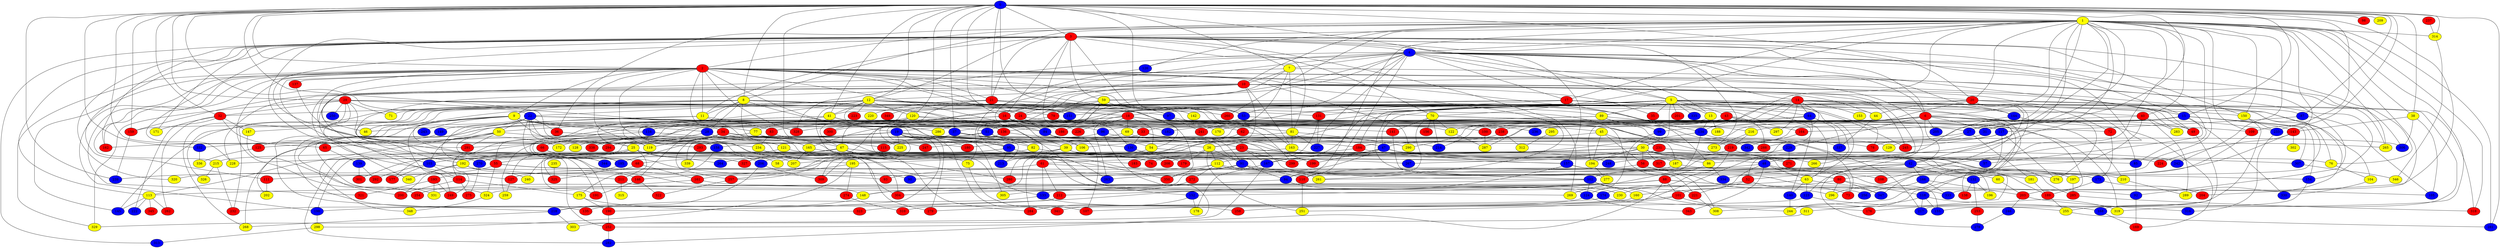 graph {
0 [style = filled fillcolor = blue];
1 [style = filled fillcolor = yellow];
2 [style = filled fillcolor = red];
3 [style = filled fillcolor = red];
4 [style = filled fillcolor = blue];
5 [style = filled fillcolor = yellow];
6 [style = filled fillcolor = red];
7 [style = filled fillcolor = yellow];
8 [style = filled fillcolor = yellow];
9 [style = filled fillcolor = yellow];
10 [style = filled fillcolor = red];
11 [style = filled fillcolor = yellow];
12 [style = filled fillcolor = yellow];
13 [style = filled fillcolor = yellow];
14 [style = filled fillcolor = red];
15 [style = filled fillcolor = blue];
16 [style = filled fillcolor = red];
17 [style = filled fillcolor = red];
18 [style = filled fillcolor = red];
19 [style = filled fillcolor = blue];
20 [style = filled fillcolor = red];
21 [style = filled fillcolor = red];
22 [style = filled fillcolor = blue];
23 [style = filled fillcolor = red];
24 [style = filled fillcolor = red];
25 [style = filled fillcolor = yellow];
26 [style = filled fillcolor = yellow];
27 [style = filled fillcolor = blue];
28 [style = filled fillcolor = blue];
29 [style = filled fillcolor = red];
30 [style = filled fillcolor = yellow];
31 [style = filled fillcolor = blue];
32 [style = filled fillcolor = red];
33 [style = filled fillcolor = red];
34 [style = filled fillcolor = red];
35 [style = filled fillcolor = red];
36 [style = filled fillcolor = red];
37 [style = filled fillcolor = blue];
38 [style = filled fillcolor = yellow];
39 [style = filled fillcolor = yellow];
40 [style = filled fillcolor = red];
41 [style = filled fillcolor = yellow];
42 [style = filled fillcolor = blue];
43 [style = filled fillcolor = red];
44 [style = filled fillcolor = yellow];
45 [style = filled fillcolor = yellow];
46 [style = filled fillcolor = yellow];
47 [style = filled fillcolor = blue];
48 [style = filled fillcolor = blue];
49 [style = filled fillcolor = red];
50 [style = filled fillcolor = yellow];
51 [style = filled fillcolor = blue];
52 [style = filled fillcolor = red];
53 [style = filled fillcolor = blue];
54 [style = filled fillcolor = yellow];
55 [style = filled fillcolor = red];
56 [style = filled fillcolor = red];
57 [style = filled fillcolor = blue];
58 [style = filled fillcolor = yellow];
59 [style = filled fillcolor = yellow];
60 [style = filled fillcolor = yellow];
61 [style = filled fillcolor = red];
62 [style = filled fillcolor = red];
63 [style = filled fillcolor = yellow];
64 [style = filled fillcolor = blue];
65 [style = filled fillcolor = red];
66 [style = filled fillcolor = red];
67 [style = filled fillcolor = yellow];
68 [style = filled fillcolor = red];
69 [style = filled fillcolor = yellow];
70 [style = filled fillcolor = yellow];
71 [style = filled fillcolor = yellow];
72 [style = filled fillcolor = red];
73 [style = filled fillcolor = red];
74 [style = filled fillcolor = red];
75 [style = filled fillcolor = yellow];
76 [style = filled fillcolor = yellow];
77 [style = filled fillcolor = yellow];
78 [style = filled fillcolor = red];
79 [style = filled fillcolor = red];
80 [style = filled fillcolor = red];
81 [style = filled fillcolor = yellow];
82 [style = filled fillcolor = yellow];
83 [style = filled fillcolor = red];
84 [style = filled fillcolor = blue];
85 [style = filled fillcolor = blue];
86 [style = filled fillcolor = yellow];
87 [style = filled fillcolor = blue];
88 [style = filled fillcolor = red];
89 [style = filled fillcolor = yellow];
90 [style = filled fillcolor = blue];
91 [style = filled fillcolor = blue];
92 [style = filled fillcolor = blue];
93 [style = filled fillcolor = red];
94 [style = filled fillcolor = blue];
95 [style = filled fillcolor = blue];
96 [style = filled fillcolor = blue];
97 [style = filled fillcolor = blue];
98 [style = filled fillcolor = red];
99 [style = filled fillcolor = blue];
100 [style = filled fillcolor = red];
101 [style = filled fillcolor = red];
102 [style = filled fillcolor = blue];
103 [style = filled fillcolor = blue];
104 [style = filled fillcolor = yellow];
105 [style = filled fillcolor = blue];
106 [style = filled fillcolor = yellow];
107 [style = filled fillcolor = red];
108 [style = filled fillcolor = red];
109 [style = filled fillcolor = red];
110 [style = filled fillcolor = red];
111 [style = filled fillcolor = red];
112 [style = filled fillcolor = yellow];
113 [style = filled fillcolor = yellow];
114 [style = filled fillcolor = red];
115 [style = filled fillcolor = red];
116 [style = filled fillcolor = blue];
117 [style = filled fillcolor = blue];
118 [style = filled fillcolor = blue];
119 [style = filled fillcolor = yellow];
120 [style = filled fillcolor = yellow];
121 [style = filled fillcolor = yellow];
122 [style = filled fillcolor = yellow];
123 [style = filled fillcolor = blue];
124 [style = filled fillcolor = blue];
125 [style = filled fillcolor = red];
126 [style = filled fillcolor = blue];
127 [style = filled fillcolor = red];
128 [style = filled fillcolor = yellow];
129 [style = filled fillcolor = yellow];
130 [style = filled fillcolor = blue];
131 [style = filled fillcolor = red];
132 [style = filled fillcolor = blue];
133 [style = filled fillcolor = blue];
134 [style = filled fillcolor = blue];
135 [style = filled fillcolor = red];
136 [style = filled fillcolor = red];
137 [style = filled fillcolor = red];
138 [style = filled fillcolor = red];
139 [style = filled fillcolor = blue];
140 [style = filled fillcolor = blue];
141 [style = filled fillcolor = red];
142 [style = filled fillcolor = yellow];
143 [style = filled fillcolor = red];
144 [style = filled fillcolor = blue];
145 [style = filled fillcolor = blue];
146 [style = filled fillcolor = red];
147 [style = filled fillcolor = yellow];
148 [style = filled fillcolor = yellow];
149 [style = filled fillcolor = blue];
150 [style = filled fillcolor = yellow];
151 [style = filled fillcolor = blue];
152 [style = filled fillcolor = blue];
153 [style = filled fillcolor = yellow];
154 [style = filled fillcolor = blue];
155 [style = filled fillcolor = blue];
156 [style = filled fillcolor = red];
157 [style = filled fillcolor = blue];
158 [style = filled fillcolor = blue];
159 [style = filled fillcolor = red];
160 [style = filled fillcolor = yellow];
161 [style = filled fillcolor = red];
162 [style = filled fillcolor = red];
163 [style = filled fillcolor = yellow];
164 [style = filled fillcolor = red];
165 [style = filled fillcolor = yellow];
166 [style = filled fillcolor = blue];
167 [style = filled fillcolor = blue];
168 [style = filled fillcolor = blue];
169 [style = filled fillcolor = red];
170 [style = filled fillcolor = yellow];
171 [style = filled fillcolor = yellow];
172 [style = filled fillcolor = yellow];
173 [style = filled fillcolor = blue];
174 [style = filled fillcolor = blue];
175 [style = filled fillcolor = yellow];
176 [style = filled fillcolor = red];
177 [style = filled fillcolor = red];
178 [style = filled fillcolor = yellow];
179 [style = filled fillcolor = red];
180 [style = filled fillcolor = red];
181 [style = filled fillcolor = yellow];
182 [style = filled fillcolor = blue];
183 [style = filled fillcolor = red];
184 [style = filled fillcolor = red];
185 [style = filled fillcolor = blue];
186 [style = filled fillcolor = red];
187 [style = filled fillcolor = yellow];
188 [style = filled fillcolor = yellow];
189 [style = filled fillcolor = red];
190 [style = filled fillcolor = red];
191 [style = filled fillcolor = red];
192 [style = filled fillcolor = yellow];
193 [style = filled fillcolor = red];
194 [style = filled fillcolor = yellow];
195 [style = filled fillcolor = yellow];
196 [style = filled fillcolor = yellow];
197 [style = filled fillcolor = yellow];
198 [style = filled fillcolor = blue];
199 [style = filled fillcolor = red];
200 [style = filled fillcolor = red];
201 [style = filled fillcolor = red];
202 [style = filled fillcolor = yellow];
203 [style = filled fillcolor = red];
204 [style = filled fillcolor = red];
205 [style = filled fillcolor = blue];
206 [style = filled fillcolor = blue];
207 [style = filled fillcolor = yellow];
208 [style = filled fillcolor = red];
209 [style = filled fillcolor = yellow];
210 [style = filled fillcolor = yellow];
211 [style = filled fillcolor = red];
212 [style = filled fillcolor = red];
213 [style = filled fillcolor = blue];
214 [style = filled fillcolor = blue];
215 [style = filled fillcolor = yellow];
216 [style = filled fillcolor = yellow];
217 [style = filled fillcolor = blue];
218 [style = filled fillcolor = blue];
219 [style = filled fillcolor = red];
220 [style = filled fillcolor = yellow];
221 [style = filled fillcolor = red];
222 [style = filled fillcolor = blue];
223 [style = filled fillcolor = red];
224 [style = filled fillcolor = red];
225 [style = filled fillcolor = yellow];
226 [style = filled fillcolor = red];
227 [style = filled fillcolor = blue];
228 [style = filled fillcolor = yellow];
229 [style = filled fillcolor = blue];
230 [style = filled fillcolor = yellow];
231 [style = filled fillcolor = red];
232 [style = filled fillcolor = red];
233 [style = filled fillcolor = blue];
234 [style = filled fillcolor = yellow];
235 [style = filled fillcolor = yellow];
236 [style = filled fillcolor = blue];
237 [style = filled fillcolor = red];
238 [style = filled fillcolor = red];
239 [style = filled fillcolor = blue];
240 [style = filled fillcolor = yellow];
241 [style = filled fillcolor = red];
242 [style = filled fillcolor = blue];
243 [style = filled fillcolor = blue];
244 [style = filled fillcolor = yellow];
245 [style = filled fillcolor = red];
246 [style = filled fillcolor = blue];
247 [style = filled fillcolor = red];
248 [style = filled fillcolor = blue];
249 [style = filled fillcolor = red];
250 [style = filled fillcolor = blue];
251 [style = filled fillcolor = yellow];
252 [style = filled fillcolor = red];
253 [style = filled fillcolor = red];
254 [style = filled fillcolor = red];
255 [style = filled fillcolor = yellow];
256 [style = filled fillcolor = blue];
257 [style = filled fillcolor = red];
258 [style = filled fillcolor = red];
259 [style = filled fillcolor = yellow];
260 [style = filled fillcolor = red];
261 [style = filled fillcolor = yellow];
262 [style = filled fillcolor = red];
263 [style = filled fillcolor = blue];
264 [style = filled fillcolor = blue];
265 [style = filled fillcolor = yellow];
266 [style = filled fillcolor = yellow];
267 [style = filled fillcolor = blue];
268 [style = filled fillcolor = yellow];
269 [style = filled fillcolor = yellow];
270 [style = filled fillcolor = blue];
271 [style = filled fillcolor = red];
272 [style = filled fillcolor = red];
273 [style = filled fillcolor = yellow];
274 [style = filled fillcolor = red];
275 [style = filled fillcolor = red];
276 [style = filled fillcolor = yellow];
277 [style = filled fillcolor = yellow];
278 [style = filled fillcolor = blue];
279 [style = filled fillcolor = red];
280 [style = filled fillcolor = red];
281 [style = filled fillcolor = blue];
282 [style = filled fillcolor = blue];
283 [style = filled fillcolor = yellow];
284 [style = filled fillcolor = red];
285 [style = filled fillcolor = red];
286 [style = filled fillcolor = yellow];
287 [style = filled fillcolor = yellow];
288 [style = filled fillcolor = red];
289 [style = filled fillcolor = yellow];
290 [style = filled fillcolor = yellow];
291 [style = filled fillcolor = red];
292 [style = filled fillcolor = red];
293 [style = filled fillcolor = red];
294 [style = filled fillcolor = red];
295 [style = filled fillcolor = yellow];
296 [style = filled fillcolor = yellow];
297 [style = filled fillcolor = yellow];
298 [style = filled fillcolor = yellow];
299 [style = filled fillcolor = red];
300 [style = filled fillcolor = red];
301 [style = filled fillcolor = red];
302 [style = filled fillcolor = yellow];
303 [style = filled fillcolor = yellow];
304 [style = filled fillcolor = red];
305 [style = filled fillcolor = yellow];
306 [style = filled fillcolor = blue];
307 [style = filled fillcolor = blue];
308 [style = filled fillcolor = yellow];
309 [style = filled fillcolor = red];
310 [style = filled fillcolor = red];
311 [style = filled fillcolor = yellow];
312 [style = filled fillcolor = yellow];
313 [style = filled fillcolor = blue];
314 [style = filled fillcolor = yellow];
315 [style = filled fillcolor = yellow];
316 [style = filled fillcolor = blue];
317 [style = filled fillcolor = red];
318 [style = filled fillcolor = red];
319 [style = filled fillcolor = yellow];
320 [style = filled fillcolor = yellow];
321 [style = filled fillcolor = red];
322 [style = filled fillcolor = red];
323 [style = filled fillcolor = red];
324 [style = filled fillcolor = yellow];
325 [style = filled fillcolor = red];
326 [style = filled fillcolor = yellow];
327 [style = filled fillcolor = red];
328 [style = filled fillcolor = red];
329 [style = filled fillcolor = yellow];
330 [style = filled fillcolor = blue];
331 [style = filled fillcolor = yellow];
332 [style = filled fillcolor = blue];
333 [style = filled fillcolor = blue];
334 [style = filled fillcolor = blue];
335 [style = filled fillcolor = blue];
336 [style = filled fillcolor = yellow];
337 [style = filled fillcolor = blue];
338 [style = filled fillcolor = red];
339 [style = filled fillcolor = yellow];
340 [style = filled fillcolor = yellow];
341 [style = filled fillcolor = red];
342 [style = filled fillcolor = blue];
343 [style = filled fillcolor = red];
344 [style = filled fillcolor = blue];
345 [style = filled fillcolor = red];
346 [style = filled fillcolor = yellow];
347 [style = filled fillcolor = blue];
348 [style = filled fillcolor = yellow];
349 [style = filled fillcolor = red];
350 [style = filled fillcolor = red];
0 -- 8;
0 -- 12;
0 -- 15;
0 -- 16;
0 -- 21;
0 -- 22;
0 -- 29;
0 -- 31;
0 -- 32;
0 -- 37;
0 -- 38;
0 -- 41;
0 -- 53;
0 -- 54;
0 -- 65;
0 -- 7;
0 -- 3;
0 -- 2;
0 -- 1;
0 -- 87;
0 -- 98;
0 -- 109;
0 -- 120;
0 -- 123;
0 -- 157;
0 -- 158;
0 -- 159;
0 -- 180;
0 -- 209;
0 -- 233;
0 -- 239;
0 -- 281;
0 -- 314;
0 -- 332;
0 -- 333;
1 -- 2;
1 -- 3;
1 -- 4;
1 -- 6;
1 -- 8;
1 -- 10;
1 -- 12;
1 -- 17;
1 -- 20;
1 -- 27;
1 -- 36;
1 -- 38;
1 -- 40;
1 -- 48;
1 -- 52;
1 -- 70;
1 -- 78;
1 -- 80;
1 -- 86;
1 -- 94;
1 -- 109;
1 -- 126;
1 -- 134;
1 -- 143;
1 -- 150;
1 -- 164;
1 -- 204;
1 -- 242;
1 -- 260;
1 -- 265;
1 -- 281;
1 -- 314;
1 -- 318;
1 -- 319;
2 -- 9;
2 -- 10;
2 -- 11;
2 -- 18;
2 -- 21;
2 -- 24;
2 -- 34;
2 -- 46;
2 -- 58;
2 -- 84;
2 -- 95;
2 -- 97;
2 -- 134;
2 -- 137;
2 -- 145;
2 -- 154;
2 -- 162;
2 -- 163;
2 -- 195;
2 -- 198;
2 -- 215;
2 -- 252;
2 -- 254;
2 -- 261;
2 -- 278;
2 -- 289;
2 -- 290;
2 -- 291;
2 -- 321;
2 -- 328;
2 -- 329;
3 -- 4;
3 -- 5;
3 -- 6;
3 -- 11;
3 -- 16;
3 -- 20;
3 -- 21;
3 -- 25;
3 -- 59;
3 -- 70;
3 -- 76;
3 -- 81;
3 -- 85;
3 -- 111;
3 -- 113;
3 -- 150;
3 -- 162;
3 -- 171;
3 -- 226;
3 -- 228;
3 -- 238;
3 -- 269;
3 -- 270;
3 -- 273;
3 -- 313;
3 -- 320;
4 -- 5;
4 -- 6;
4 -- 7;
4 -- 13;
4 -- 14;
4 -- 15;
4 -- 16;
4 -- 17;
4 -- 49;
4 -- 53;
4 -- 59;
4 -- 75;
4 -- 110;
4 -- 126;
4 -- 144;
4 -- 227;
4 -- 265;
4 -- 286;
4 -- 306;
4 -- 328;
5 -- 13;
5 -- 30;
5 -- 35;
5 -- 43;
5 -- 44;
5 -- 46;
5 -- 51;
5 -- 63;
5 -- 64;
5 -- 67;
5 -- 76;
5 -- 78;
5 -- 89;
5 -- 102;
5 -- 118;
5 -- 136;
5 -- 150;
5 -- 151;
5 -- 167;
5 -- 184;
5 -- 185;
5 -- 201;
5 -- 335;
6 -- 28;
6 -- 30;
6 -- 31;
6 -- 39;
6 -- 42;
6 -- 47;
6 -- 49;
6 -- 99;
6 -- 109;
6 -- 165;
6 -- 169;
6 -- 170;
6 -- 203;
6 -- 205;
6 -- 210;
6 -- 229;
6 -- 233;
6 -- 238;
6 -- 291;
7 -- 10;
7 -- 33;
7 -- 79;
7 -- 81;
7 -- 92;
7 -- 228;
8 -- 9;
8 -- 11;
8 -- 28;
8 -- 32;
8 -- 67;
8 -- 70;
8 -- 82;
8 -- 119;
8 -- 141;
8 -- 145;
8 -- 152;
8 -- 296;
9 -- 28;
9 -- 37;
9 -- 81;
9 -- 96;
9 -- 116;
9 -- 125;
9 -- 135;
9 -- 218;
9 -- 243;
9 -- 249;
9 -- 293;
10 -- 12;
10 -- 15;
10 -- 20;
10 -- 24;
10 -- 26;
10 -- 35;
10 -- 44;
10 -- 49;
10 -- 95;
10 -- 103;
10 -- 114;
10 -- 148;
10 -- 159;
10 -- 163;
10 -- 192;
10 -- 245;
10 -- 334;
11 -- 83;
11 -- 149;
11 -- 200;
11 -- 280;
12 -- 18;
12 -- 19;
12 -- 22;
12 -- 41;
12 -- 53;
12 -- 63;
12 -- 71;
12 -- 120;
12 -- 140;
12 -- 147;
12 -- 151;
12 -- 191;
12 -- 223;
12 -- 232;
12 -- 260;
12 -- 304;
12 -- 340;
12 -- 344;
12 -- 350;
13 -- 37;
13 -- 134;
13 -- 188;
14 -- 18;
14 -- 24;
14 -- 26;
14 -- 40;
14 -- 51;
14 -- 64;
14 -- 104;
14 -- 108;
14 -- 144;
14 -- 153;
14 -- 214;
14 -- 219;
14 -- 241;
14 -- 283;
14 -- 287;
14 -- 290;
14 -- 297;
14 -- 318;
15 -- 27;
15 -- 31;
15 -- 57;
15 -- 143;
15 -- 154;
15 -- 236;
15 -- 257;
15 -- 307;
15 -- 330;
16 -- 33;
16 -- 39;
16 -- 72;
16 -- 93;
16 -- 130;
16 -- 182;
16 -- 186;
16 -- 207;
16 -- 249;
17 -- 41;
17 -- 86;
17 -- 119;
17 -- 131;
17 -- 168;
17 -- 245;
18 -- 19;
18 -- 27;
18 -- 45;
18 -- 54;
18 -- 55;
18 -- 69;
18 -- 116;
18 -- 226;
18 -- 236;
18 -- 263;
18 -- 268;
18 -- 319;
19 -- 23;
19 -- 25;
19 -- 26;
19 -- 30;
19 -- 39;
19 -- 95;
19 -- 130;
19 -- 172;
19 -- 180;
19 -- 185;
19 -- 190;
19 -- 217;
19 -- 225;
19 -- 279;
19 -- 305;
19 -- 339;
19 -- 341;
20 -- 42;
20 -- 44;
20 -- 47;
20 -- 72;
20 -- 83;
20 -- 87;
20 -- 194;
20 -- 197;
20 -- 296;
21 -- 67;
21 -- 85;
21 -- 89;
21 -- 131;
21 -- 151;
21 -- 220;
21 -- 349;
22 -- 25;
22 -- 33;
22 -- 36;
22 -- 46;
22 -- 50;
22 -- 55;
22 -- 68;
22 -- 100;
22 -- 159;
22 -- 263;
22 -- 286;
22 -- 294;
23 -- 48;
23 -- 148;
23 -- 167;
23 -- 197;
23 -- 284;
23 -- 299;
24 -- 62;
24 -- 84;
24 -- 225;
24 -- 328;
25 -- 60;
25 -- 124;
25 -- 127;
25 -- 177;
25 -- 192;
25 -- 211;
25 -- 228;
25 -- 264;
25 -- 327;
26 -- 74;
26 -- 91;
26 -- 112;
26 -- 179;
26 -- 251;
27 -- 129;
27 -- 181;
27 -- 327;
28 -- 66;
28 -- 165;
28 -- 279;
29 -- 32;
29 -- 71;
29 -- 77;
29 -- 79;
29 -- 84;
29 -- 97;
29 -- 106;
29 -- 250;
29 -- 268;
29 -- 326;
29 -- 329;
30 -- 42;
30 -- 55;
30 -- 56;
30 -- 61;
30 -- 73;
30 -- 86;
30 -- 167;
30 -- 176;
30 -- 194;
30 -- 195;
30 -- 196;
30 -- 224;
30 -- 240;
30 -- 317;
31 -- 288;
32 -- 127;
32 -- 147;
32 -- 171;
32 -- 222;
32 -- 262;
33 -- 130;
33 -- 158;
33 -- 199;
33 -- 231;
34 -- 47;
34 -- 66;
34 -- 110;
34 -- 115;
34 -- 119;
34 -- 128;
34 -- 165;
34 -- 257;
34 -- 288;
34 -- 338;
36 -- 234;
37 -- 102;
37 -- 213;
37 -- 214;
37 -- 293;
37 -- 294;
38 -- 105;
38 -- 143;
38 -- 306;
39 -- 58;
39 -- 76;
39 -- 103;
39 -- 208;
39 -- 270;
39 -- 280;
39 -- 307;
40 -- 216;
40 -- 283;
40 -- 289;
40 -- 308;
41 -- 50;
41 -- 51;
41 -- 73;
41 -- 77;
41 -- 136;
41 -- 324;
42 -- 52;
42 -- 102;
42 -- 132;
42 -- 166;
42 -- 210;
42 -- 280;
43 -- 96;
43 -- 122;
43 -- 161;
43 -- 164;
43 -- 288;
43 -- 297;
44 -- 337;
45 -- 56;
45 -- 146;
45 -- 194;
45 -- 231;
47 -- 57;
47 -- 85;
47 -- 90;
47 -- 112;
47 -- 157;
47 -- 199;
47 -- 215;
48 -- 63;
48 -- 101;
48 -- 111;
48 -- 154;
48 -- 173;
48 -- 343;
49 -- 155;
50 -- 65;
50 -- 103;
50 -- 190;
50 -- 219;
50 -- 291;
50 -- 348;
51 -- 54;
51 -- 82;
51 -- 113;
51 -- 115;
52 -- 73;
52 -- 174;
52 -- 221;
53 -- 187;
53 -- 259;
54 -- 68;
54 -- 80;
55 -- 90;
55 -- 276;
55 -- 320;
55 -- 324;
56 -- 108;
56 -- 110;
59 -- 79;
59 -- 133;
59 -- 142;
59 -- 186;
59 -- 216;
59 -- 299;
59 -- 300;
60 -- 203;
61 -- 80;
61 -- 127;
61 -- 133;
61 -- 212;
62 -- 78;
62 -- 309;
63 -- 123;
63 -- 140;
63 -- 304;
63 -- 333;
64 -- 100;
64 -- 114;
64 -- 258;
64 -- 266;
64 -- 337;
65 -- 139;
66 -- 185;
66 -- 344;
67 -- 74;
67 -- 75;
67 -- 174;
67 -- 282;
67 -- 284;
67 -- 325;
67 -- 327;
67 -- 347;
68 -- 161;
68 -- 193;
69 -- 91;
69 -- 180;
70 -- 94;
70 -- 117;
70 -- 122;
70 -- 129;
70 -- 141;
70 -- 156;
70 -- 214;
72 -- 173;
75 -- 107;
76 -- 104;
77 -- 248;
77 -- 338;
79 -- 116;
79 -- 122;
80 -- 118;
80 -- 160;
80 -- 296;
80 -- 347;
81 -- 106;
81 -- 163;
81 -- 227;
81 -- 290;
82 -- 157;
82 -- 206;
83 -- 234;
83 -- 247;
84 -- 91;
84 -- 106;
84 -- 107;
84 -- 306;
85 -- 92;
86 -- 88;
86 -- 334;
87 -- 105;
87 -- 117;
88 -- 92;
88 -- 101;
88 -- 105;
88 -- 148;
88 -- 152;
88 -- 212;
88 -- 282;
88 -- 324;
89 -- 99;
89 -- 138;
89 -- 146;
89 -- 182;
89 -- 342;
91 -- 93;
91 -- 94;
91 -- 155;
91 -- 221;
91 -- 331;
92 -- 169;
94 -- 133;
94 -- 230;
95 -- 198;
95 -- 213;
95 -- 267;
95 -- 285;
95 -- 301;
96 -- 162;
96 -- 265;
96 -- 303;
97 -- 241;
97 -- 271;
99 -- 124;
100 -- 287;
101 -- 107;
101 -- 176;
101 -- 251;
102 -- 113;
102 -- 124;
102 -- 160;
102 -- 244;
103 -- 114;
103 -- 146;
103 -- 177;
103 -- 292;
104 -- 330;
109 -- 132;
110 -- 251;
111 -- 202;
112 -- 181;
112 -- 239;
112 -- 261;
112 -- 272;
112 -- 350;
113 -- 145;
113 -- 222;
113 -- 262;
113 -- 345;
114 -- 175;
114 -- 200;
114 -- 275;
116 -- 121;
116 -- 125;
117 -- 184;
117 -- 245;
117 -- 276;
117 -- 347;
118 -- 155;
118 -- 217;
118 -- 311;
118 -- 319;
120 -- 136;
120 -- 170;
120 -- 202;
120 -- 256;
120 -- 300;
121 -- 183;
121 -- 191;
122 -- 287;
123 -- 168;
123 -- 279;
124 -- 341;
124 -- 343;
125 -- 336;
126 -- 213;
127 -- 259;
130 -- 179;
131 -- 208;
131 -- 227;
132 -- 138;
132 -- 196;
132 -- 253;
133 -- 135;
133 -- 258;
134 -- 183;
134 -- 269;
134 -- 337;
136 -- 184;
136 -- 247;
137 -- 172;
139 -- 292;
139 -- 301;
140 -- 244;
141 -- 277;
143 -- 224;
143 -- 244;
143 -- 302;
144 -- 261;
144 -- 276;
146 -- 191;
146 -- 322;
147 -- 331;
148 -- 218;
149 -- 332;
150 -- 217;
150 -- 233;
152 -- 178;
152 -- 284;
154 -- 255;
157 -- 197;
157 -- 308;
157 -- 323;
158 -- 175;
158 -- 206;
159 -- 239;
160 -- 310;
161 -- 254;
161 -- 269;
163 -- 187;
163 -- 309;
164 -- 342;
165 -- 207;
165 -- 350;
166 -- 203;
166 -- 256;
166 -- 333;
167 -- 178;
167 -- 252;
168 -- 169;
173 -- 189;
173 -- 204;
174 -- 198;
174 -- 255;
175 -- 190;
175 -- 323;
181 -- 189;
184 -- 207;
184 -- 271;
185 -- 325;
187 -- 189;
187 -- 263;
189 -- 255;
190 -- 252;
192 -- 200;
192 -- 211;
192 -- 240;
192 -- 340;
193 -- 249;
193 -- 321;
193 -- 331;
194 -- 277;
195 -- 257;
195 -- 274;
195 -- 298;
197 -- 285;
198 -- 298;
203 -- 246;
203 -- 316;
206 -- 218;
206 -- 309;
210 -- 289;
211 -- 221;
211 -- 315;
212 -- 232;
215 -- 232;
215 -- 326;
216 -- 219;
216 -- 273;
218 -- 268;
218 -- 303;
219 -- 230;
219 -- 248;
219 -- 266;
221 -- 308;
229 -- 267;
229 -- 271;
231 -- 242;
231 -- 299;
233 -- 316;
234 -- 304;
235 -- 325;
237 -- 314;
238 -- 264;
238 -- 312;
246 -- 278;
252 -- 282;
253 -- 278;
255 -- 281;
257 -- 322;
270 -- 275;
272 -- 305;
274 -- 310;
285 -- 318;
293 -- 339;
295 -- 312;
298 -- 313;
307 -- 346;
311 -- 329;
314 -- 346;
324 -- 348;
332 -- 336;
}

